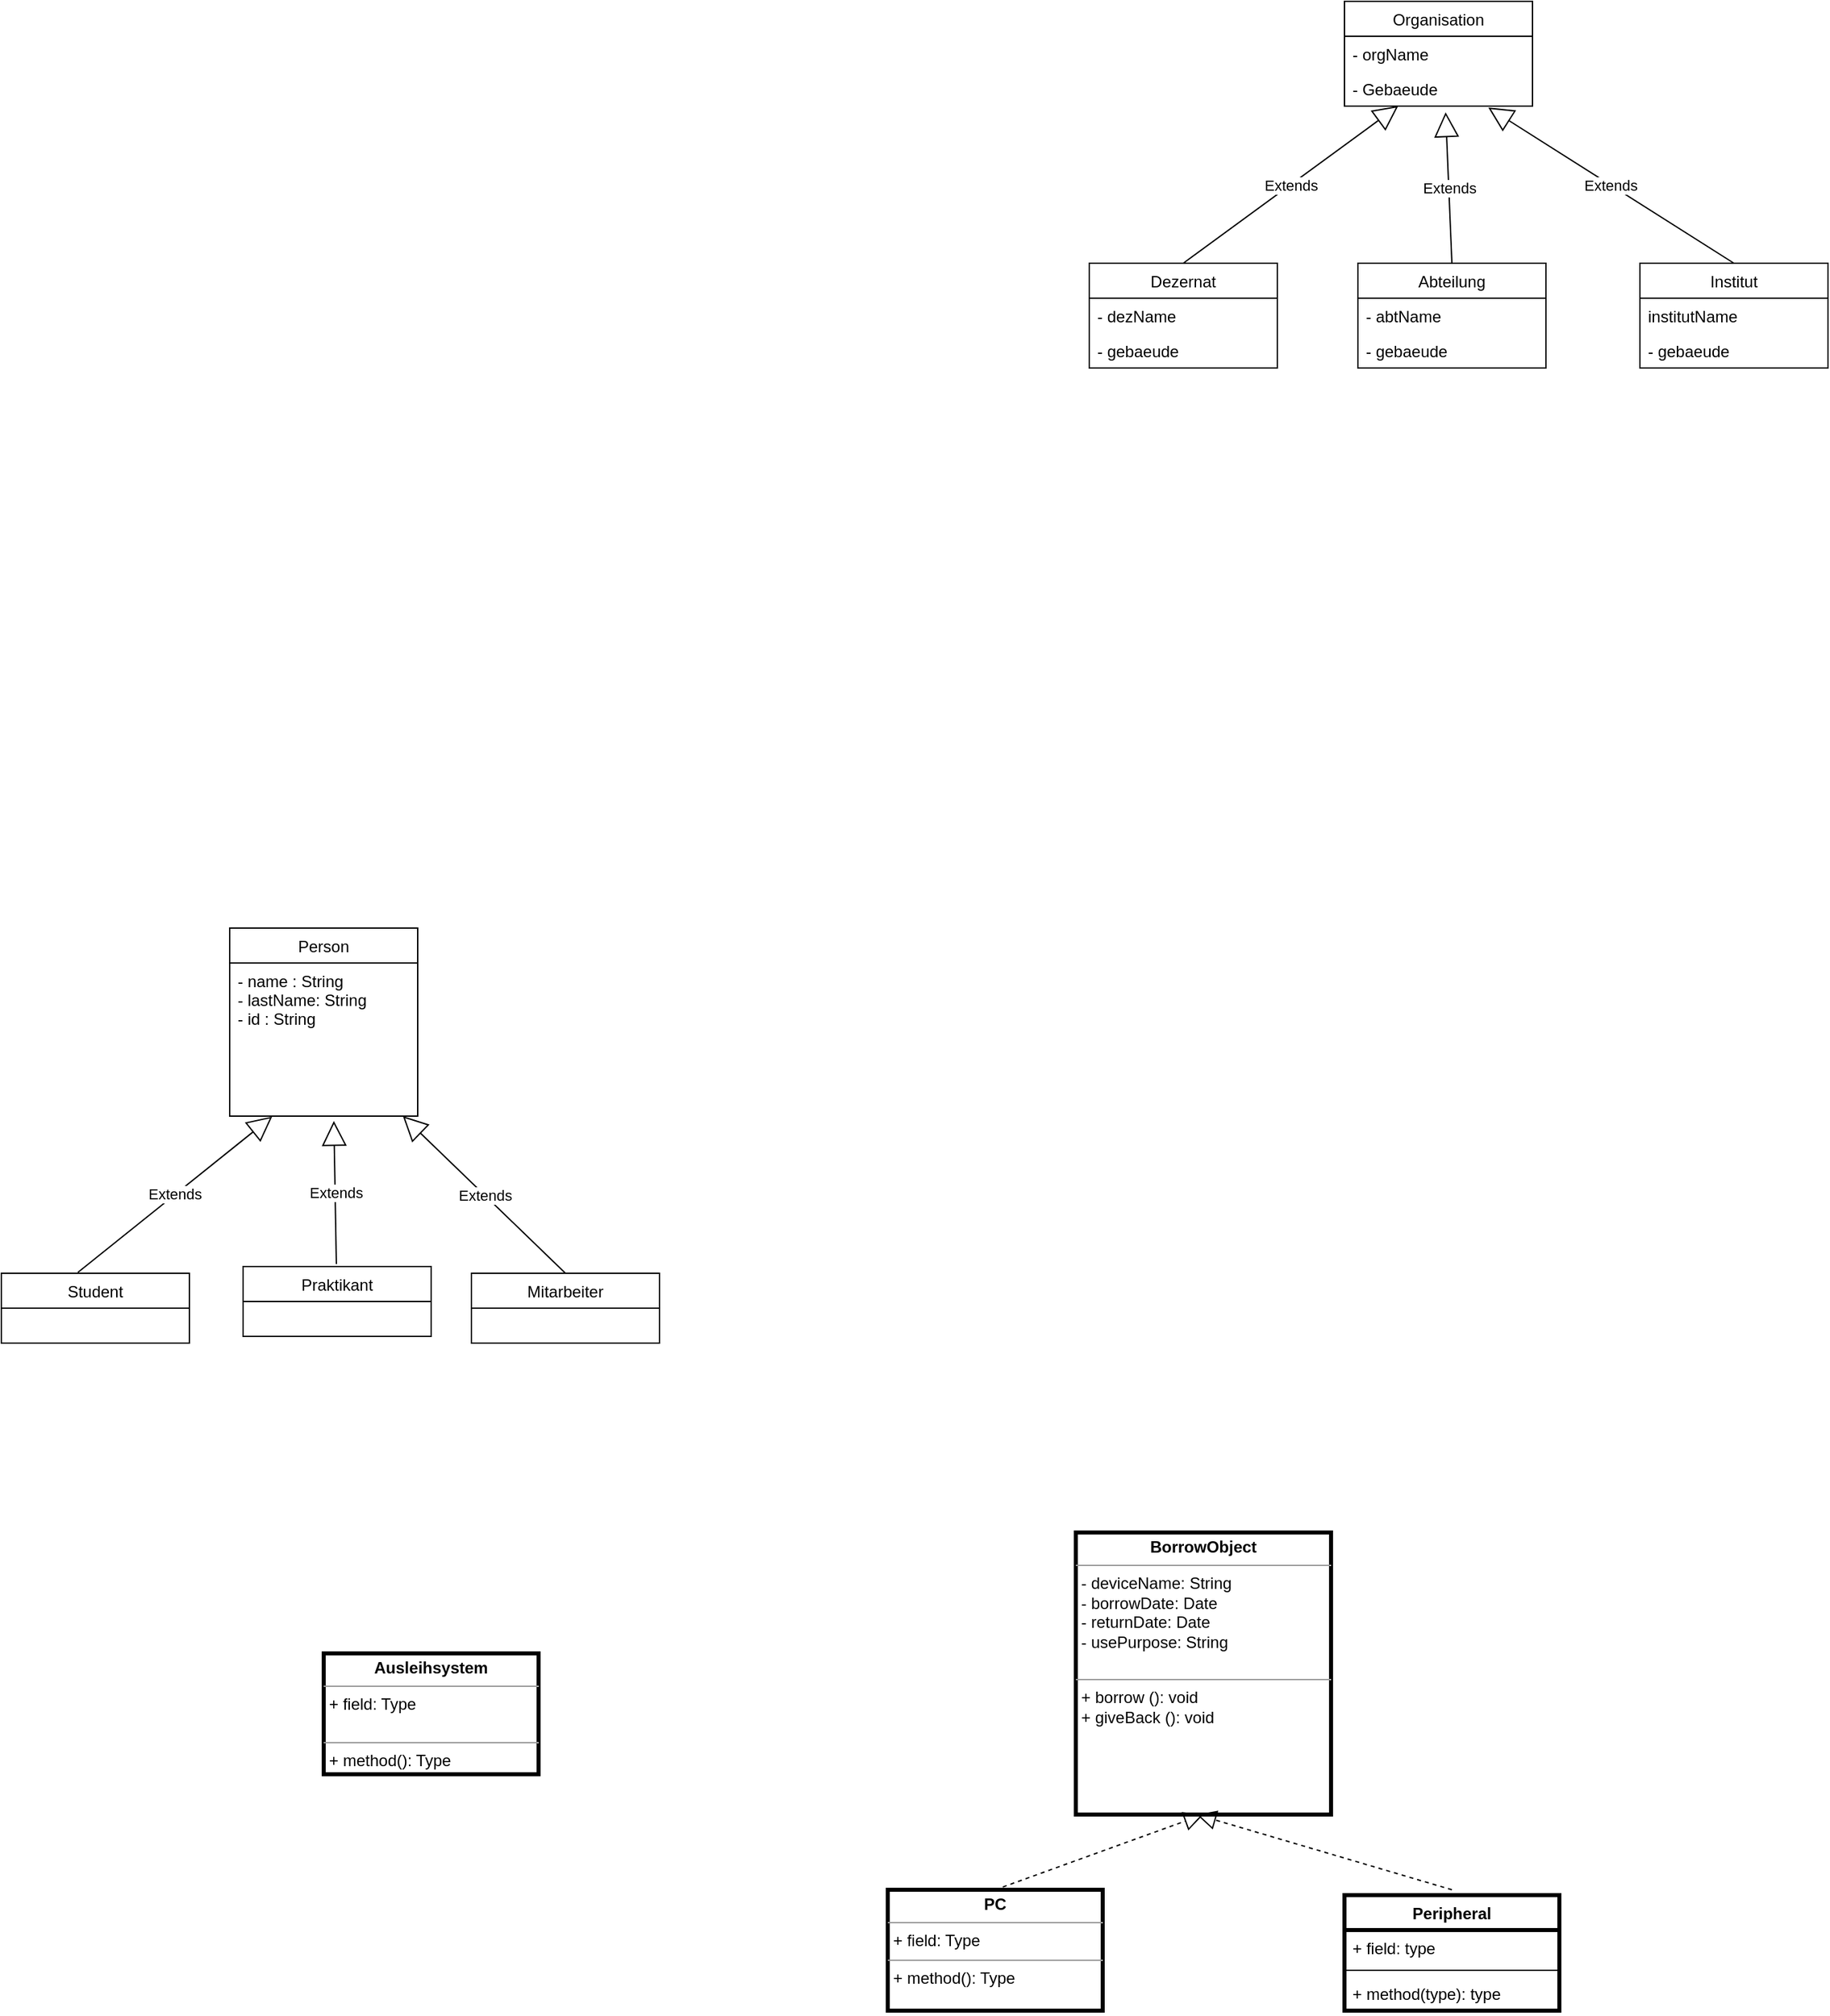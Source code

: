 <mxfile version="14.3.2" type="github">
  <diagram id="WPbqoAnaU2J0kOiB-rKB" name="Page-1">
    <mxGraphModel dx="1123" dy="1912" grid="1" gridSize="10" guides="1" tooltips="1" connect="1" arrows="1" fold="1" page="1" pageScale="1" pageWidth="827" pageHeight="1169" math="0" shadow="0">
      <root>
        <mxCell id="0" />
        <mxCell id="1" parent="0" />
        <mxCell id="PbquLr2xbKYXp6guB9dM-1" value="Person" style="swimlane;fontStyle=0;childLayout=stackLayout;horizontal=1;startSize=26;fillColor=none;horizontalStack=0;resizeParent=1;resizeParentMax=0;resizeLast=0;collapsible=1;marginBottom=0;" vertex="1" parent="1">
          <mxGeometry x="380" y="260" width="140" height="140" as="geometry" />
        </mxCell>
        <mxCell id="PbquLr2xbKYXp6guB9dM-2" value="- name : String&#xa;- lastName: String&#xa;- id : String&#xa;" style="text;strokeColor=none;fillColor=none;align=left;verticalAlign=top;spacingLeft=4;spacingRight=4;overflow=hidden;rotatable=0;points=[[0,0.5],[1,0.5]];portConstraint=eastwest;" vertex="1" parent="PbquLr2xbKYXp6guB9dM-1">
          <mxGeometry y="26" width="140" height="114" as="geometry" />
        </mxCell>
        <mxCell id="PbquLr2xbKYXp6guB9dM-5" value="Praktikant" style="swimlane;fontStyle=0;childLayout=stackLayout;horizontal=1;startSize=26;fillColor=none;horizontalStack=0;resizeParent=1;resizeParentMax=0;resizeLast=0;collapsible=1;marginBottom=0;" vertex="1" parent="1">
          <mxGeometry x="390" y="512" width="140" height="52" as="geometry" />
        </mxCell>
        <mxCell id="PbquLr2xbKYXp6guB9dM-9" value="Student" style="swimlane;fontStyle=0;childLayout=stackLayout;horizontal=1;startSize=26;fillColor=none;horizontalStack=0;resizeParent=1;resizeParentMax=0;resizeLast=0;collapsible=1;marginBottom=0;" vertex="1" parent="1">
          <mxGeometry x="210" y="517" width="140" height="52" as="geometry" />
        </mxCell>
        <mxCell id="PbquLr2xbKYXp6guB9dM-13" value="Mitarbeiter" style="swimlane;fontStyle=0;childLayout=stackLayout;horizontal=1;startSize=26;fillColor=none;horizontalStack=0;resizeParent=1;resizeParentMax=0;resizeLast=0;collapsible=1;marginBottom=0;" vertex="1" parent="1">
          <mxGeometry x="560" y="517" width="140" height="52" as="geometry" />
        </mxCell>
        <mxCell id="PbquLr2xbKYXp6guB9dM-17" value="Extends" style="endArrow=block;endSize=16;endFill=0;html=1;entryX=0.226;entryY=1.003;entryDx=0;entryDy=0;entryPerimeter=0;exitX=0.407;exitY=-0.012;exitDx=0;exitDy=0;exitPerimeter=0;" edge="1" parent="1" source="PbquLr2xbKYXp6guB9dM-9" target="PbquLr2xbKYXp6guB9dM-2">
          <mxGeometry width="160" relative="1" as="geometry">
            <mxPoint x="260" y="382" as="sourcePoint" />
            <mxPoint x="449.78" y="369.482" as="targetPoint" />
          </mxGeometry>
        </mxCell>
        <mxCell id="PbquLr2xbKYXp6guB9dM-20" value="Organisation" style="swimlane;fontStyle=0;childLayout=stackLayout;horizontal=1;startSize=26;fillColor=none;horizontalStack=0;resizeParent=1;resizeParentMax=0;resizeLast=0;collapsible=1;marginBottom=0;" vertex="1" parent="1">
          <mxGeometry x="1210" y="-430" width="140" height="78" as="geometry" />
        </mxCell>
        <mxCell id="PbquLr2xbKYXp6guB9dM-21" value="- orgName" style="text;strokeColor=none;fillColor=none;align=left;verticalAlign=top;spacingLeft=4;spacingRight=4;overflow=hidden;rotatable=0;points=[[0,0.5],[1,0.5]];portConstraint=eastwest;" vertex="1" parent="PbquLr2xbKYXp6guB9dM-20">
          <mxGeometry y="26" width="140" height="26" as="geometry" />
        </mxCell>
        <mxCell id="PbquLr2xbKYXp6guB9dM-22" value="- Gebaeude " style="text;strokeColor=none;fillColor=none;align=left;verticalAlign=top;spacingLeft=4;spacingRight=4;overflow=hidden;rotatable=0;points=[[0,0.5],[1,0.5]];portConstraint=eastwest;" vertex="1" parent="PbquLr2xbKYXp6guB9dM-20">
          <mxGeometry y="52" width="140" height="26" as="geometry" />
        </mxCell>
        <mxCell id="PbquLr2xbKYXp6guB9dM-24" value="Dezernat" style="swimlane;fontStyle=0;childLayout=stackLayout;horizontal=1;startSize=26;fillColor=none;horizontalStack=0;resizeParent=1;resizeParentMax=0;resizeLast=0;collapsible=1;marginBottom=0;" vertex="1" parent="1">
          <mxGeometry x="1020" y="-235" width="140" height="78" as="geometry" />
        </mxCell>
        <mxCell id="PbquLr2xbKYXp6guB9dM-25" value="- dezName" style="text;strokeColor=none;fillColor=none;align=left;verticalAlign=top;spacingLeft=4;spacingRight=4;overflow=hidden;rotatable=0;points=[[0,0.5],[1,0.5]];portConstraint=eastwest;" vertex="1" parent="PbquLr2xbKYXp6guB9dM-24">
          <mxGeometry y="26" width="140" height="26" as="geometry" />
        </mxCell>
        <mxCell id="PbquLr2xbKYXp6guB9dM-26" value="- gebaeude " style="text;strokeColor=none;fillColor=none;align=left;verticalAlign=top;spacingLeft=4;spacingRight=4;overflow=hidden;rotatable=0;points=[[0,0.5],[1,0.5]];portConstraint=eastwest;" vertex="1" parent="PbquLr2xbKYXp6guB9dM-24">
          <mxGeometry y="52" width="140" height="26" as="geometry" />
        </mxCell>
        <mxCell id="PbquLr2xbKYXp6guB9dM-28" value="Institut" style="swimlane;fontStyle=0;childLayout=stackLayout;horizontal=1;startSize=26;fillColor=none;horizontalStack=0;resizeParent=1;resizeParentMax=0;resizeLast=0;collapsible=1;marginBottom=0;" vertex="1" parent="1">
          <mxGeometry x="1430" y="-235" width="140" height="78" as="geometry" />
        </mxCell>
        <mxCell id="PbquLr2xbKYXp6guB9dM-29" value="institutName" style="text;strokeColor=none;fillColor=none;align=left;verticalAlign=top;spacingLeft=4;spacingRight=4;overflow=hidden;rotatable=0;points=[[0,0.5],[1,0.5]];portConstraint=eastwest;" vertex="1" parent="PbquLr2xbKYXp6guB9dM-28">
          <mxGeometry y="26" width="140" height="26" as="geometry" />
        </mxCell>
        <mxCell id="PbquLr2xbKYXp6guB9dM-30" value="- gebaeude " style="text;strokeColor=none;fillColor=none;align=left;verticalAlign=top;spacingLeft=4;spacingRight=4;overflow=hidden;rotatable=0;points=[[0,0.5],[1,0.5]];portConstraint=eastwest;" vertex="1" parent="PbquLr2xbKYXp6guB9dM-28">
          <mxGeometry y="52" width="140" height="26" as="geometry" />
        </mxCell>
        <mxCell id="PbquLr2xbKYXp6guB9dM-32" value="Abteilung" style="swimlane;fontStyle=0;childLayout=stackLayout;horizontal=1;startSize=26;fillColor=none;horizontalStack=0;resizeParent=1;resizeParentMax=0;resizeLast=0;collapsible=1;marginBottom=0;" vertex="1" parent="1">
          <mxGeometry x="1220" y="-235" width="140" height="78" as="geometry" />
        </mxCell>
        <mxCell id="PbquLr2xbKYXp6guB9dM-33" value="- abtName" style="text;strokeColor=none;fillColor=none;align=left;verticalAlign=top;spacingLeft=4;spacingRight=4;overflow=hidden;rotatable=0;points=[[0,0.5],[1,0.5]];portConstraint=eastwest;" vertex="1" parent="PbquLr2xbKYXp6guB9dM-32">
          <mxGeometry y="26" width="140" height="26" as="geometry" />
        </mxCell>
        <mxCell id="PbquLr2xbKYXp6guB9dM-34" value="- gebaeude " style="text;strokeColor=none;fillColor=none;align=left;verticalAlign=top;spacingLeft=4;spacingRight=4;overflow=hidden;rotatable=0;points=[[0,0.5],[1,0.5]];portConstraint=eastwest;" vertex="1" parent="PbquLr2xbKYXp6guB9dM-32">
          <mxGeometry y="52" width="140" height="26" as="geometry" />
        </mxCell>
        <mxCell id="PbquLr2xbKYXp6guB9dM-36" value="Extends" style="endArrow=block;endSize=16;endFill=0;html=1;exitX=0.5;exitY=0;exitDx=0;exitDy=0;" edge="1" parent="1" source="PbquLr2xbKYXp6guB9dM-13" target="PbquLr2xbKYXp6guB9dM-2">
          <mxGeometry width="160" relative="1" as="geometry">
            <mxPoint x="463" y="421" as="sourcePoint" />
            <mxPoint x="462.8" y="368.806" as="targetPoint" />
          </mxGeometry>
        </mxCell>
        <mxCell id="PbquLr2xbKYXp6guB9dM-42" value="Extends" style="endArrow=block;endSize=16;endFill=0;html=1;exitX=0.496;exitY=-0.037;exitDx=0;exitDy=0;exitPerimeter=0;entryX=0.554;entryY=1.032;entryDx=0;entryDy=0;entryPerimeter=0;" edge="1" parent="1" source="PbquLr2xbKYXp6guB9dM-5" target="PbquLr2xbKYXp6guB9dM-2">
          <mxGeometry width="160" relative="1" as="geometry">
            <mxPoint x="420" y="392" as="sourcePoint" />
            <mxPoint x="459.952" y="368.0" as="targetPoint" />
          </mxGeometry>
        </mxCell>
        <mxCell id="PbquLr2xbKYXp6guB9dM-43" value="Extends" style="endArrow=block;endSize=16;endFill=0;html=1;entryX=0.765;entryY=1.041;entryDx=0;entryDy=0;entryPerimeter=0;exitX=0.5;exitY=0;exitDx=0;exitDy=0;" edge="1" parent="1" source="PbquLr2xbKYXp6guB9dM-28" target="PbquLr2xbKYXp6guB9dM-22">
          <mxGeometry width="160" relative="1" as="geometry">
            <mxPoint x="830" y="-226.248" as="sourcePoint" />
            <mxPoint x="1311.96" y="-376.988" as="targetPoint" />
          </mxGeometry>
        </mxCell>
        <mxCell id="PbquLr2xbKYXp6guB9dM-44" value="Extends" style="endArrow=block;endSize=16;endFill=0;html=1;exitX=0.5;exitY=0;exitDx=0;exitDy=0;entryX=0.286;entryY=0.995;entryDx=0;entryDy=0;entryPerimeter=0;" edge="1" parent="1" source="PbquLr2xbKYXp6guB9dM-24" target="PbquLr2xbKYXp6guB9dM-22">
          <mxGeometry width="160" relative="1" as="geometry">
            <mxPoint x="1193.02" y="-225" as="sourcePoint" />
            <mxPoint x="1290" y="-380" as="targetPoint" />
          </mxGeometry>
        </mxCell>
        <mxCell id="PbquLr2xbKYXp6guB9dM-45" value="Extends" style="endArrow=block;endSize=16;endFill=0;html=1;exitX=0.5;exitY=0;exitDx=0;exitDy=0;entryX=0.538;entryY=1.176;entryDx=0;entryDy=0;entryPerimeter=0;" edge="1" parent="1" source="PbquLr2xbKYXp6guB9dM-32" target="PbquLr2xbKYXp6guB9dM-22">
          <mxGeometry width="160" relative="1" as="geometry">
            <mxPoint x="1022.46" y="-233.848" as="sourcePoint" />
            <mxPoint x="1300.06" y="-373.998" as="targetPoint" />
          </mxGeometry>
        </mxCell>
        <mxCell id="PbquLr2xbKYXp6guB9dM-66" value="&lt;p style=&quot;margin: 0px ; margin-top: 4px ; text-align: center&quot;&gt;&lt;b&gt;BorrowObject&lt;/b&gt;&lt;/p&gt;&lt;hr size=&quot;1&quot;&gt;&lt;p style=&quot;margin: 0px ; margin-left: 4px&quot;&gt;- deviceName: String&lt;/p&gt;&lt;p style=&quot;margin: 0px ; margin-left: 4px&quot;&gt;- borrowDate: Date&lt;/p&gt;&lt;p style=&quot;margin: 0px ; margin-left: 4px&quot;&gt;- returnDate: Date&lt;/p&gt;&lt;p style=&quot;margin: 0px ; margin-left: 4px&quot;&gt;- usePurpose: String&lt;/p&gt;&lt;p style=&quot;margin: 0px ; margin-left: 4px&quot;&gt;&lt;br&gt;&lt;/p&gt;&lt;hr size=&quot;1&quot;&gt;&lt;p style=&quot;margin: 0px ; margin-left: 4px&quot;&gt;+ borrow (): void&lt;br&gt;+ giveBack (): void&lt;/p&gt;" style="verticalAlign=top;align=left;overflow=fill;fontSize=12;fontFamily=Helvetica;html=1;rounded=0;shadow=0;glass=0;strokeWidth=3;" vertex="1" parent="1">
          <mxGeometry x="1010" y="710" width="190" height="210" as="geometry" />
        </mxCell>
        <mxCell id="PbquLr2xbKYXp6guB9dM-67" value="&lt;p style=&quot;margin: 0px ; margin-top: 4px ; text-align: center&quot;&gt;&lt;b&gt;PC&lt;/b&gt;&lt;/p&gt;&lt;hr size=&quot;1&quot;&gt;&lt;p style=&quot;margin: 0px ; margin-left: 4px&quot;&gt;+ field: Type&lt;/p&gt;&lt;hr size=&quot;1&quot;&gt;&lt;p style=&quot;margin: 0px ; margin-left: 4px&quot;&gt;+ method(): Type&lt;/p&gt;" style="verticalAlign=top;align=left;overflow=fill;fontSize=12;fontFamily=Helvetica;html=1;rounded=0;shadow=0;glass=0;strokeWidth=3;" vertex="1" parent="1">
          <mxGeometry x="870" y="976" width="160" height="90" as="geometry" />
        </mxCell>
        <mxCell id="PbquLr2xbKYXp6guB9dM-69" value="" style="endArrow=block;dashed=1;endFill=0;endSize=12;html=1;exitX=0.5;exitY=0;exitDx=0;exitDy=0;entryX=0.5;entryY=1;entryDx=0;entryDy=0;" edge="1" parent="1" source="PbquLr2xbKYXp6guB9dM-67" target="PbquLr2xbKYXp6guB9dM-66">
          <mxGeometry width="160" relative="1" as="geometry">
            <mxPoint x="970" y="930" as="sourcePoint" />
            <mxPoint x="1130" y="930" as="targetPoint" />
          </mxGeometry>
        </mxCell>
        <mxCell id="PbquLr2xbKYXp6guB9dM-70" value="" style="endArrow=block;dashed=1;endFill=0;endSize=12;html=1;exitX=0.5;exitY=0;exitDx=0;exitDy=0;" edge="1" parent="1">
          <mxGeometry width="160" relative="1" as="geometry">
            <mxPoint x="1290" y="976" as="sourcePoint" />
            <mxPoint x="1100" y="920" as="targetPoint" />
          </mxGeometry>
        </mxCell>
        <mxCell id="PbquLr2xbKYXp6guB9dM-71" value="Peripheral" style="swimlane;fontStyle=1;align=center;verticalAlign=top;childLayout=stackLayout;horizontal=1;startSize=26;horizontalStack=0;resizeParent=1;resizeParentMax=0;resizeLast=0;collapsible=1;marginBottom=0;rounded=0;shadow=0;glass=0;strokeWidth=3;" vertex="1" parent="1">
          <mxGeometry x="1210" y="980" width="160" height="86" as="geometry" />
        </mxCell>
        <mxCell id="PbquLr2xbKYXp6guB9dM-72" value="+ field: type" style="text;strokeColor=none;fillColor=none;align=left;verticalAlign=top;spacingLeft=4;spacingRight=4;overflow=hidden;rotatable=0;points=[[0,0.5],[1,0.5]];portConstraint=eastwest;" vertex="1" parent="PbquLr2xbKYXp6guB9dM-71">
          <mxGeometry y="26" width="160" height="26" as="geometry" />
        </mxCell>
        <mxCell id="PbquLr2xbKYXp6guB9dM-73" value="" style="line;strokeWidth=1;fillColor=none;align=left;verticalAlign=middle;spacingTop=-1;spacingLeft=3;spacingRight=3;rotatable=0;labelPosition=right;points=[];portConstraint=eastwest;" vertex="1" parent="PbquLr2xbKYXp6guB9dM-71">
          <mxGeometry y="52" width="160" height="8" as="geometry" />
        </mxCell>
        <mxCell id="PbquLr2xbKYXp6guB9dM-74" value="+ method(type): type" style="text;strokeColor=none;fillColor=none;align=left;verticalAlign=top;spacingLeft=4;spacingRight=4;overflow=hidden;rotatable=0;points=[[0,0.5],[1,0.5]];portConstraint=eastwest;" vertex="1" parent="PbquLr2xbKYXp6guB9dM-71">
          <mxGeometry y="60" width="160" height="26" as="geometry" />
        </mxCell>
        <mxCell id="PbquLr2xbKYXp6guB9dM-76" value="&lt;p style=&quot;margin: 0px ; margin-top: 4px ; text-align: center&quot;&gt;&lt;b&gt;Ausleihsystem&lt;/b&gt;&lt;/p&gt;&lt;hr size=&quot;1&quot;&gt;&lt;p style=&quot;margin: 0px ; margin-left: 4px&quot;&gt;+ field: Type&lt;/p&gt;&lt;p style=&quot;margin: 0px ; margin-left: 4px&quot;&gt;&lt;br&gt;&lt;/p&gt;&lt;hr size=&quot;1&quot;&gt;&lt;p style=&quot;margin: 0px ; margin-left: 4px&quot;&gt;+ method(): Type&lt;/p&gt;" style="verticalAlign=top;align=left;overflow=fill;fontSize=12;fontFamily=Helvetica;html=1;rounded=0;shadow=0;glass=0;strokeWidth=3;" vertex="1" parent="1">
          <mxGeometry x="450" y="800" width="160" height="90" as="geometry" />
        </mxCell>
      </root>
    </mxGraphModel>
  </diagram>
</mxfile>
